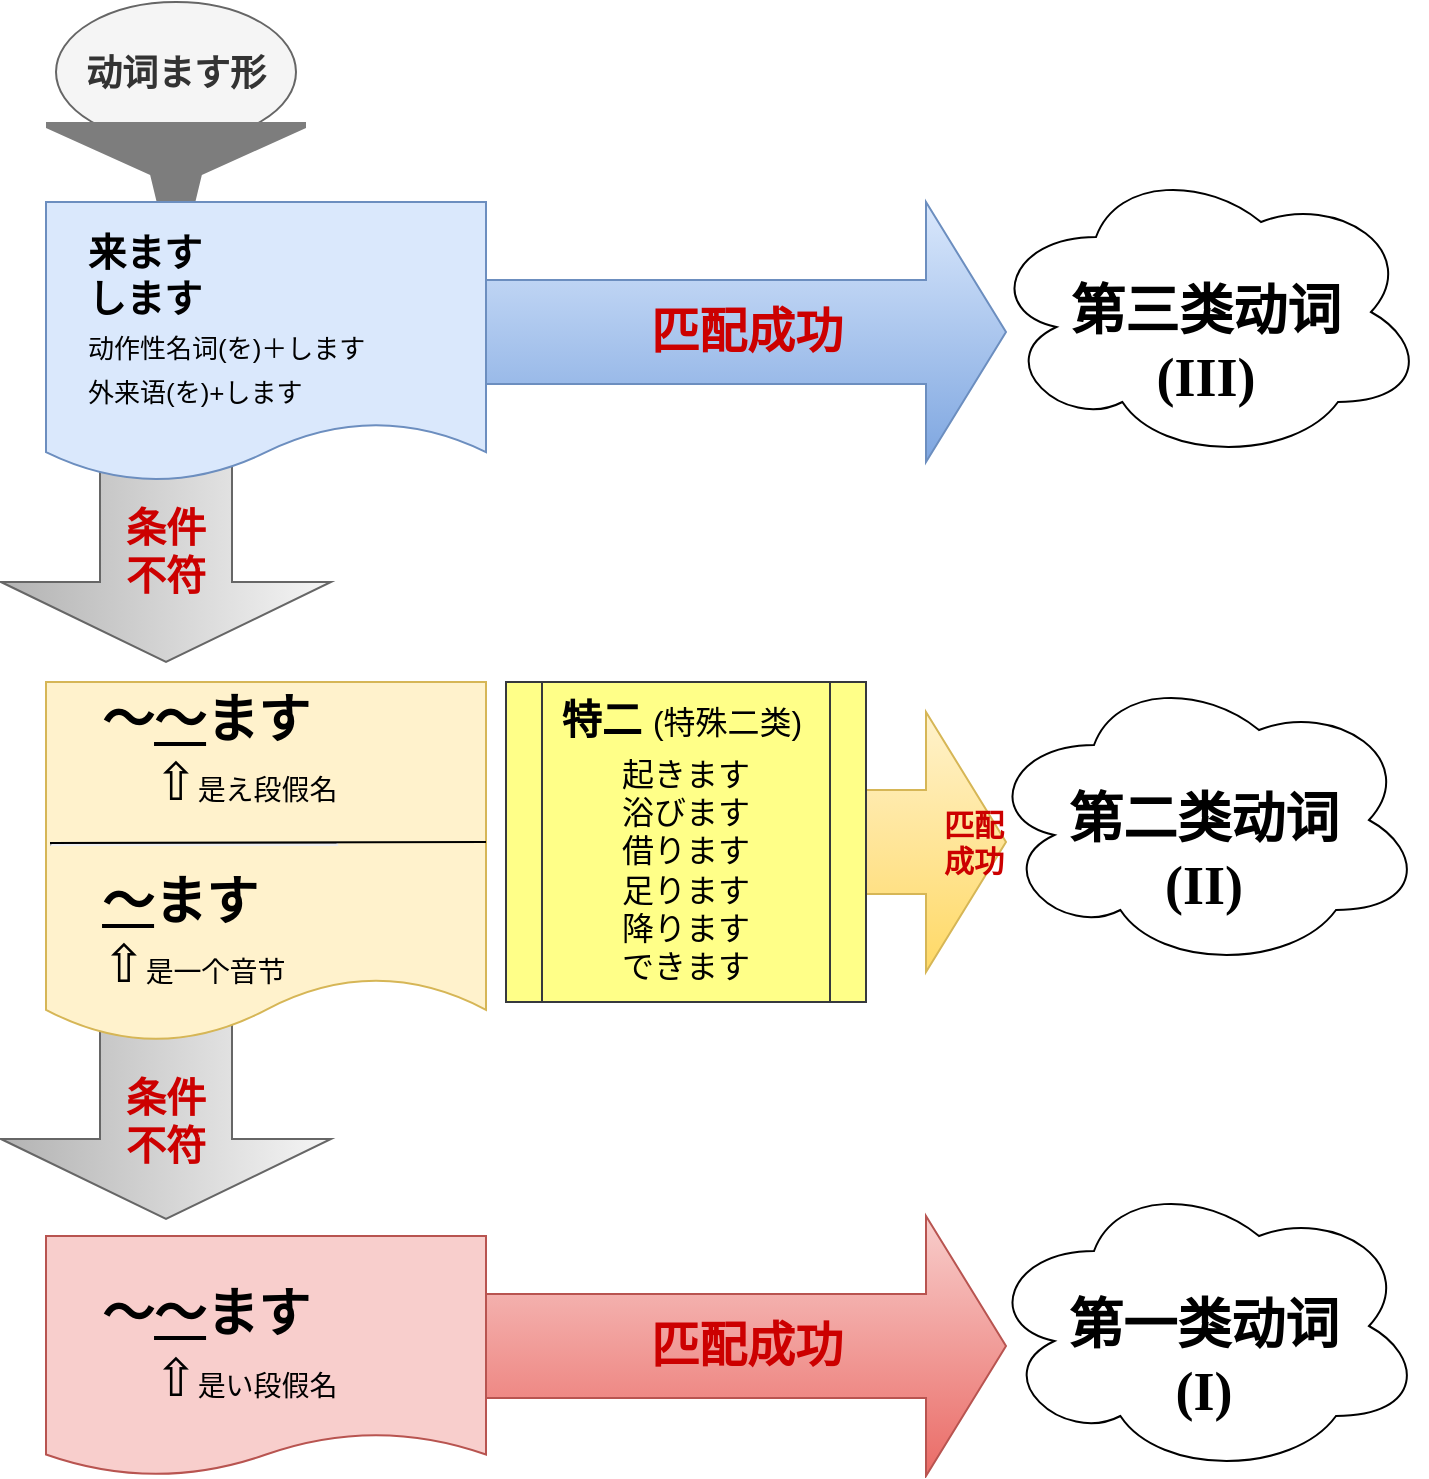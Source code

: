 <mxfile version="11.1.4" type="device"><diagram id="MoIyPbL3R1BXxnWuDKaP" name="第 1 页"><mxGraphModel dx="1106" dy="832" grid="0" gridSize="10" guides="1" tooltips="1" connect="1" arrows="1" fold="1" page="0" pageScale="1" pageWidth="827" pageHeight="1169" math="0" shadow="0"><root><mxCell id="0"/><mxCell id="1" parent="0"/><mxCell id="BWVtOdLkv5HPALzTSzVm-30" value="" style="html=1;shadow=0;dashed=0;align=center;verticalAlign=middle;shape=mxgraph.arrows2.arrow;dy=0.6;dx=40;direction=south;notch=0;fontSize=15;fillColor=#f5f5f5;strokeColor=#666666;gradientColor=#b3b3b3;" vertex="1" parent="1"><mxGeometry x="137.5" y="568.5" width="165" height="100" as="geometry"/></mxCell><mxCell id="BWVtOdLkv5HPALzTSzVm-22" value="&lt;font style=&quot;font-size: 18px&quot;&gt;动词ます形&lt;/font&gt;" style="ellipse;whiteSpace=wrap;html=1;fontSize=22;align=center;fontStyle=1;fillColor=#f5f5f5;strokeColor=#666666;fontColor=#333333;" vertex="1" parent="1"><mxGeometry x="165" y="60" width="120" height="70" as="geometry"/></mxCell><mxCell id="BWVtOdLkv5HPALzTSzVm-23" value="" style="shadow=0;dashed=0;html=1;strokeColor=none;labelPosition=center;verticalLabelPosition=bottom;verticalAlign=top;align=center;shape=mxgraph.mscae.enterprise.filter;fillColor=#7D7D7D;fontSize=22;" vertex="1" parent="1"><mxGeometry x="160" y="120" width="130" height="53" as="geometry"/></mxCell><mxCell id="BWVtOdLkv5HPALzTSzVm-19" value="" style="html=1;shadow=0;dashed=0;align=center;verticalAlign=middle;shape=mxgraph.arrows2.arrow;dy=0.6;dx=40;direction=south;notch=0;fontSize=15;fillColor=#f5f5f5;strokeColor=#666666;gradientColor=#b3b3b3;" vertex="1" parent="1"><mxGeometry x="137.5" y="290" width="165" height="100" as="geometry"/></mxCell><mxCell id="BWVtOdLkv5HPALzTSzVm-18" value="&lt;font color=&quot;#cc0000&quot;&gt;&lt;span style=&quot;font-size: 24px&quot;&gt;&lt;b&gt;匹配成功&lt;/b&gt;&lt;/span&gt;&lt;/font&gt;" style="html=1;shadow=0;dashed=0;align=center;verticalAlign=middle;shape=mxgraph.arrows2.arrow;dy=0.6;dx=40;notch=0;fontSize=15;gradientColor=#ea6b66;fillColor=#f8cecc;strokeColor=#b85450;" vertex="1" parent="1"><mxGeometry x="379" y="667" width="261" height="130" as="geometry"/></mxCell><mxCell id="BWVtOdLkv5HPALzTSzVm-17" value="&lt;b&gt;&lt;font color=&quot;#cc0000&quot;&gt;匹配 　&lt;br&gt;成功 　&lt;/font&gt;&lt;/b&gt;" style="html=1;shadow=0;dashed=0;align=right;verticalAlign=middle;shape=mxgraph.arrows2.arrow;dy=0.6;dx=40;notch=0;fontSize=15;gradientColor=#ffd966;fillColor=#fff2cc;strokeColor=#d6b656;fontColor=#006600;" vertex="1" parent="1"><mxGeometry x="400" y="415" width="240" height="130" as="geometry"/></mxCell><mxCell id="BWVtOdLkv5HPALzTSzVm-1" value="" style="shape=document;whiteSpace=wrap;html=1;boundedLbl=1;align=left;fontStyle=1;fontSize=19;size=0.213;fillColor=#dae8fc;strokeColor=#6c8ebf;" vertex="1" parent="1"><mxGeometry x="160" y="160" width="220" height="140" as="geometry"/></mxCell><mxCell id="BWVtOdLkv5HPALzTSzVm-2" value="&lt;span style=&quot;font-weight: 700;&quot;&gt;　来ます&lt;/span&gt;&lt;br style=&quot;font-weight: 700;&quot;&gt;&lt;span style=&quot;font-weight: 700;&quot;&gt;　します&lt;/span&gt;&lt;br style=&quot;font-weight: 700;&quot;&gt;&lt;span style=&quot;font-weight: 700;&quot;&gt;　&lt;/span&gt;&lt;span style=&quot;font-size: 13px;&quot;&gt;动作性名词(を)＋します&lt;br&gt;&lt;/span&gt;&lt;span style=&quot;font-weight: 700;&quot;&gt;　&lt;/span&gt;&lt;span style=&quot;font-size: 13px;&quot;&gt;外来语(を)+します&lt;/span&gt;" style="text;html=1;strokeColor=none;fillColor=none;align=left;verticalAlign=middle;whiteSpace=wrap;rounded=0;fontSize=19;lineHeight=15;" vertex="1" parent="1"><mxGeometry x="160" y="160" width="180" height="120" as="geometry"/></mxCell><mxCell id="BWVtOdLkv5HPALzTSzVm-4" value="" style="shape=document;whiteSpace=wrap;html=1;boundedLbl=1;align=left;fontStyle=1;fontSize=19;size=0.179;fillColor=#fff2cc;strokeColor=#d6b656;" vertex="1" parent="1"><mxGeometry x="160" y="400" width="220" height="180" as="geometry"/></mxCell><mxCell id="BWVtOdLkv5HPALzTSzVm-5" value="&lt;span style=&quot;font-weight: 700 ; font-size: 26px&quot;&gt;　〜&lt;u style=&quot;font-size: 26px&quot;&gt;〜&lt;/u&gt;ます&lt;br style=&quot;font-size: 26px&quot;&gt;　　&lt;/span&gt;&lt;span style=&quot;font-size: 26px&quot;&gt;⇧&lt;/span&gt;&lt;font&gt;&lt;span style=&quot;font-size: 14px&quot;&gt;是え段假名&lt;br&gt;&lt;/span&gt;&lt;hr&gt;&lt;b style=&quot;font-size: 26px&quot;&gt;　&lt;/b&gt;&lt;u style=&quot;font-size: 26px ; font-weight: 700&quot;&gt;〜&lt;/u&gt;&lt;b style=&quot;font-size: 26px&quot;&gt;ます&lt;/b&gt;&lt;br&gt;&lt;b style=&quot;font-size: 26px&quot;&gt;　&lt;/b&gt;&lt;span style=&quot;font-size: 26px&quot;&gt;⇧&lt;/span&gt;&lt;span style=&quot;font-size: 14px&quot;&gt;是一个音节&lt;/span&gt;&lt;br&gt;&lt;/font&gt;" style="text;html=1;strokeColor=none;fillColor=none;align=left;verticalAlign=middle;whiteSpace=wrap;rounded=0;fontSize=26;lineHeight=15;" vertex="1" parent="1"><mxGeometry x="160" y="400" width="180" height="160" as="geometry"/></mxCell><mxCell id="BWVtOdLkv5HPALzTSzVm-6" value="" style="endArrow=none;html=1;fontSize=20;strokeWidth=1;" edge="1" parent="1"><mxGeometry width="50" height="50" relative="1" as="geometry"><mxPoint x="162" y="480.5" as="sourcePoint"/><mxPoint x="380" y="480" as="targetPoint"/></mxGeometry></mxCell><mxCell id="BWVtOdLkv5HPALzTSzVm-7" value="" style="shape=document;whiteSpace=wrap;html=1;boundedLbl=1;align=left;fontStyle=1;fontSize=19;size=0.179;fillColor=#f8cecc;strokeColor=#b85450;" vertex="1" parent="1"><mxGeometry x="160" y="677" width="220" height="120" as="geometry"/></mxCell><mxCell id="BWVtOdLkv5HPALzTSzVm-8" value="&lt;span style=&quot;font-weight: 700 ; font-size: 26px&quot;&gt;　〜&lt;u style=&quot;font-size: 26px&quot;&gt;〜&lt;/u&gt;ます&lt;br style=&quot;font-size: 26px&quot;&gt;　　&lt;/span&gt;&lt;span style=&quot;font-size: 26px&quot;&gt;⇧&lt;/span&gt;&lt;font&gt;&lt;span style=&quot;font-size: 14px&quot;&gt;是い段假名&lt;/span&gt;&lt;br&gt;&lt;/font&gt;" style="text;html=1;strokeColor=none;fillColor=none;align=left;verticalAlign=middle;whiteSpace=wrap;rounded=0;fontSize=26;lineHeight=15;" vertex="1" parent="1"><mxGeometry x="160" y="677" width="180" height="110" as="geometry"/></mxCell><mxCell id="BWVtOdLkv5HPALzTSzVm-10" value="" style="shape=process;whiteSpace=wrap;html=1;backgroundOutline=1;fontSize=20;align=left;fillColor=#ffff88;strokeColor=#36393d;" vertex="1" parent="1"><mxGeometry x="390" y="400" width="180" height="160" as="geometry"/></mxCell><mxCell id="BWVtOdLkv5HPALzTSzVm-13" value="特二 &lt;font style=&quot;font-size: 16px ; font-weight: normal&quot;&gt;(特殊二类)&lt;/font&gt;" style="text;html=1;strokeColor=none;fillColor=none;align=center;verticalAlign=middle;whiteSpace=wrap;rounded=0;fontSize=20;fontStyle=1" vertex="1" parent="1"><mxGeometry x="408" y="408" width="140" height="20" as="geometry"/></mxCell><mxCell id="BWVtOdLkv5HPALzTSzVm-16" value="&lt;b&gt;&lt;font style=&quot;font-size: 24px&quot; color=&quot;#cc0000&quot;&gt;匹配成功&lt;/font&gt;&lt;/b&gt;" style="html=1;shadow=0;dashed=0;align=center;verticalAlign=middle;shape=mxgraph.arrows2.arrow;dy=0.6;dx=40;notch=0;fontSize=15;fillColor=#dae8fc;strokeColor=#6c8ebf;gradientColor=#7ea6e0;fontColor=#009900;" vertex="1" parent="1"><mxGeometry x="380" y="160" width="260" height="130" as="geometry"/></mxCell><mxCell id="BWVtOdLkv5HPALzTSzVm-25" value="起きます&lt;br style=&quot;font-size: 16px;&quot;&gt;浴びます&lt;br style=&quot;font-size: 16px;&quot;&gt;借ります&lt;br style=&quot;font-size: 16px;&quot;&gt;足ります&lt;br style=&quot;font-size: 16px;&quot;&gt;降ります&lt;br style=&quot;font-size: 16px;&quot;&gt;できます" style="text;html=1;align=center;verticalAlign=middle;whiteSpace=wrap;rounded=0;fontSize=16;fontStyle=0;" vertex="1" parent="1"><mxGeometry x="437" y="433" width="86" height="121" as="geometry"/></mxCell><mxCell id="BWVtOdLkv5HPALzTSzVm-29" value="&lt;font style=&quot;font-size: 20px&quot;&gt;条件&lt;br&gt;不符&lt;br&gt;&lt;/font&gt;" style="text;html=1;fillColor=none;align=center;verticalAlign=middle;whiteSpace=wrap;rounded=0;fontSize=14;fontStyle=1;fontColor=#CC0000;" vertex="1" parent="1"><mxGeometry x="160" y="294" width="120" height="80" as="geometry"/></mxCell><mxCell id="BWVtOdLkv5HPALzTSzVm-32" value="&lt;font style=&quot;font-size: 20px&quot;&gt;条件&lt;br&gt;不符&lt;br&gt;&lt;/font&gt;" style="text;html=1;fillColor=none;align=center;verticalAlign=middle;whiteSpace=wrap;rounded=0;fontSize=14;fontStyle=1;fontColor=#CC0000;" vertex="1" parent="1"><mxGeometry x="160" y="578.5" width="120" height="80" as="geometry"/></mxCell><mxCell id="BWVtOdLkv5HPALzTSzVm-34" value="&lt;br&gt;第三类动词&lt;br&gt;&lt;font face=&quot;Times New Roman&quot;&gt;(III)&lt;/font&gt;" style="ellipse;shape=cloud;whiteSpace=wrap;html=1;fontSize=27;fontColor=#000000;align=center;fontStyle=1" vertex="1" parent="1"><mxGeometry x="630" y="140" width="220" height="150" as="geometry"/></mxCell><mxCell id="BWVtOdLkv5HPALzTSzVm-35" value="&lt;br&gt;第二类动词&lt;br&gt;&lt;font face=&quot;Times New Roman&quot;&gt;(II)&lt;/font&gt;" style="ellipse;shape=cloud;whiteSpace=wrap;html=1;fontSize=27;fontColor=#000000;align=center;fontStyle=1" vertex="1" parent="1"><mxGeometry x="629" y="394" width="220" height="150" as="geometry"/></mxCell><mxCell id="BWVtOdLkv5HPALzTSzVm-36" value="&lt;br&gt;第一类动词&lt;br&gt;&lt;font face=&quot;Times New Roman&quot;&gt;(I)&lt;/font&gt;" style="ellipse;shape=cloud;whiteSpace=wrap;html=1;fontSize=27;fontColor=#000000;align=center;fontStyle=1" vertex="1" parent="1"><mxGeometry x="629" y="647" width="220" height="150" as="geometry"/></mxCell></root></mxGraphModel></diagram></mxfile>